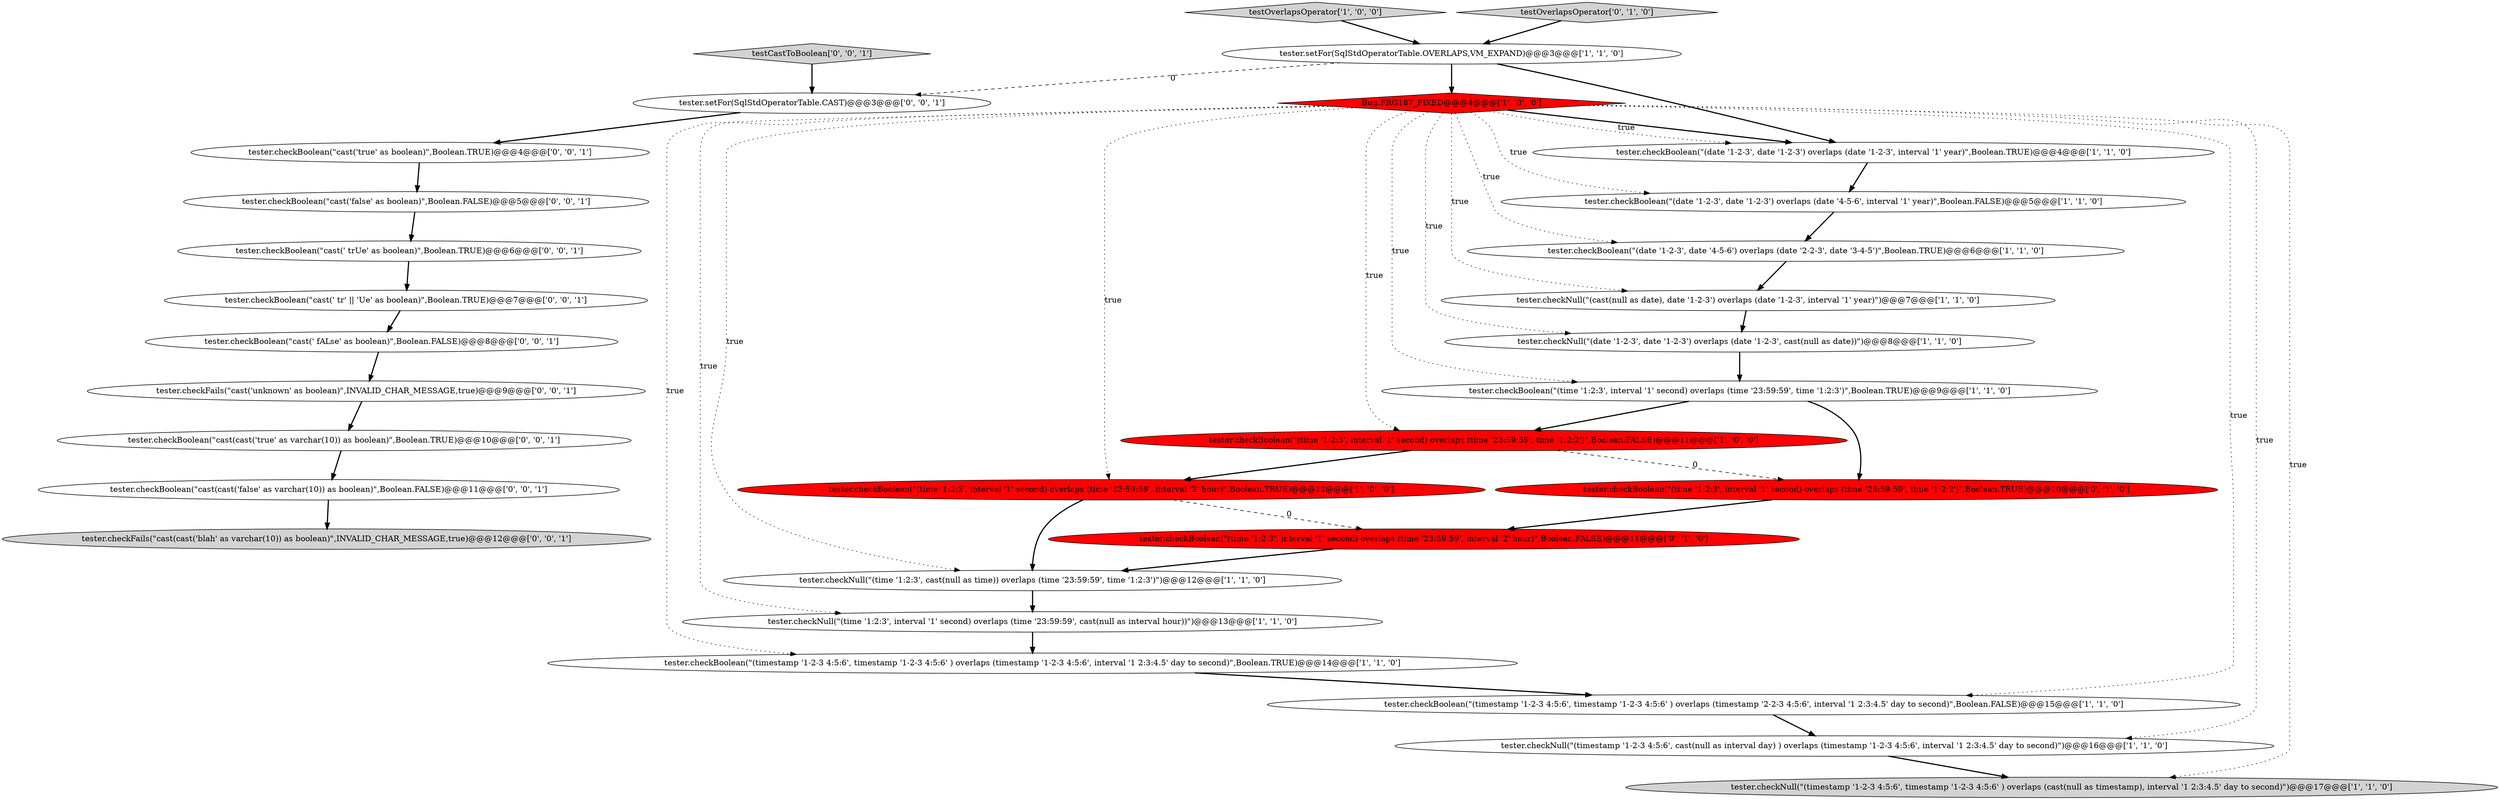 digraph {
11 [style = filled, label = "tester.checkBoolean(\"(timestamp '1-2-3 4:5:6', timestamp '1-2-3 4:5:6' ) overlaps (timestamp '2-2-3 4:5:6', interval '1 2:3:4.5' day to second)\",Boolean.FALSE)@@@15@@@['1', '1', '0']", fillcolor = white, shape = ellipse image = "AAA0AAABBB1BBB"];
9 [style = filled, label = "testOverlapsOperator['1', '0', '0']", fillcolor = lightgray, shape = diamond image = "AAA0AAABBB1BBB"];
20 [style = filled, label = "tester.setFor(SqlStdOperatorTable.CAST)@@@3@@@['0', '0', '1']", fillcolor = white, shape = ellipse image = "AAA0AAABBB3BBB"];
12 [style = filled, label = "tester.checkNull(\"(time '1:2:3', interval '1' second) overlaps (time '23:59:59', cast(null as interval hour))\")@@@13@@@['1', '1', '0']", fillcolor = white, shape = ellipse image = "AAA0AAABBB1BBB"];
19 [style = filled, label = "tester.checkBoolean(\"(time '1:2:3', interval '1' second) overlaps (time '23:59:59', interval '2' hour)\",Boolean.FALSE)@@@11@@@['0', '1', '0']", fillcolor = red, shape = ellipse image = "AAA1AAABBB2BBB"];
1 [style = filled, label = "tester.checkBoolean(\"(date '1-2-3', date '1-2-3') overlaps (date '1-2-3', interval '1' year)\",Boolean.TRUE)@@@4@@@['1', '1', '0']", fillcolor = white, shape = ellipse image = "AAA0AAABBB1BBB"];
7 [style = filled, label = "tester.checkBoolean(\"(time '1:2:3', interval '1' second) overlaps (time '23:59:59', interval '2' hour)\",Boolean.TRUE)@@@12@@@['1', '0', '0']", fillcolor = red, shape = ellipse image = "AAA1AAABBB1BBB"];
24 [style = filled, label = "tester.checkFails(\"cast('unknown' as boolean)\",INVALID_CHAR_MESSAGE,true)@@@9@@@['0', '0', '1']", fillcolor = white, shape = ellipse image = "AAA0AAABBB3BBB"];
18 [style = filled, label = "tester.checkBoolean(\"(time '1:2:3', interval '1' second) overlaps (time '23:59:59', time '1:2:2')\",Boolean.TRUE)@@@10@@@['0', '1', '0']", fillcolor = red, shape = ellipse image = "AAA1AAABBB2BBB"];
10 [style = filled, label = "tester.checkNull(\"(date '1-2-3', date '1-2-3') overlaps (date '1-2-3', cast(null as date))\")@@@8@@@['1', '1', '0']", fillcolor = white, shape = ellipse image = "AAA0AAABBB1BBB"];
26 [style = filled, label = "tester.checkBoolean(\"cast(' trUe' as boolean)\",Boolean.TRUE)@@@6@@@['0', '0', '1']", fillcolor = white, shape = ellipse image = "AAA0AAABBB3BBB"];
29 [style = filled, label = "tester.checkBoolean(\"cast('false' as boolean)\",Boolean.FALSE)@@@5@@@['0', '0', '1']", fillcolor = white, shape = ellipse image = "AAA0AAABBB3BBB"];
22 [style = filled, label = "tester.checkBoolean(\"cast(' fALse' as boolean)\",Boolean.FALSE)@@@8@@@['0', '0', '1']", fillcolor = white, shape = ellipse image = "AAA0AAABBB3BBB"];
23 [style = filled, label = "tester.checkBoolean(\"cast('true' as boolean)\",Boolean.TRUE)@@@4@@@['0', '0', '1']", fillcolor = white, shape = ellipse image = "AAA0AAABBB3BBB"];
3 [style = filled, label = "tester.checkBoolean(\"(date '1-2-3', date '4-5-6') overlaps (date '2-2-3', date '3-4-5')\",Boolean.TRUE)@@@6@@@['1', '1', '0']", fillcolor = white, shape = ellipse image = "AAA0AAABBB1BBB"];
13 [style = filled, label = "tester.checkNull(\"(timestamp '1-2-3 4:5:6', timestamp '1-2-3 4:5:6' ) overlaps (cast(null as timestamp), interval '1 2:3:4.5' day to second)\")@@@17@@@['1', '1', '0']", fillcolor = lightgray, shape = ellipse image = "AAA0AAABBB1BBB"];
2 [style = filled, label = "Bug.FRG187_FIXED@@@4@@@['1', '0', '0']", fillcolor = red, shape = diamond image = "AAA1AAABBB1BBB"];
21 [style = filled, label = "tester.checkBoolean(\"cast(' tr' || 'Ue' as boolean)\",Boolean.TRUE)@@@7@@@['0', '0', '1']", fillcolor = white, shape = ellipse image = "AAA0AAABBB3BBB"];
25 [style = filled, label = "tester.checkBoolean(\"cast(cast('false' as varchar(10)) as boolean)\",Boolean.FALSE)@@@11@@@['0', '0', '1']", fillcolor = white, shape = ellipse image = "AAA0AAABBB3BBB"];
17 [style = filled, label = "testOverlapsOperator['0', '1', '0']", fillcolor = lightgray, shape = diamond image = "AAA0AAABBB2BBB"];
6 [style = filled, label = "tester.checkBoolean(\"(timestamp '1-2-3 4:5:6', timestamp '1-2-3 4:5:6' ) overlaps (timestamp '1-2-3 4:5:6', interval '1 2:3:4.5' day to second)\",Boolean.TRUE)@@@14@@@['1', '1', '0']", fillcolor = white, shape = ellipse image = "AAA0AAABBB1BBB"];
14 [style = filled, label = "tester.checkBoolean(\"(time '1:2:3', interval '1' second) overlaps (time '23:59:59', time '1:2:2')\",Boolean.FALSE)@@@11@@@['1', '0', '0']", fillcolor = red, shape = ellipse image = "AAA1AAABBB1BBB"];
28 [style = filled, label = "tester.checkFails(\"cast(cast('blah' as varchar(10)) as boolean)\",INVALID_CHAR_MESSAGE,true)@@@12@@@['0', '0', '1']", fillcolor = lightgray, shape = ellipse image = "AAA0AAABBB3BBB"];
5 [style = filled, label = "tester.checkBoolean(\"(time '1:2:3', interval '1' second) overlaps (time '23:59:59', time '1:2:3')\",Boolean.TRUE)@@@9@@@['1', '1', '0']", fillcolor = white, shape = ellipse image = "AAA0AAABBB1BBB"];
4 [style = filled, label = "tester.checkNull(\"(cast(null as date), date '1-2-3') overlaps (date '1-2-3', interval '1' year)\")@@@7@@@['1', '1', '0']", fillcolor = white, shape = ellipse image = "AAA0AAABBB1BBB"];
0 [style = filled, label = "tester.checkNull(\"(timestamp '1-2-3 4:5:6', cast(null as interval day) ) overlaps (timestamp '1-2-3 4:5:6', interval '1 2:3:4.5' day to second)\")@@@16@@@['1', '1', '0']", fillcolor = white, shape = ellipse image = "AAA0AAABBB1BBB"];
30 [style = filled, label = "testCastToBoolean['0', '0', '1']", fillcolor = lightgray, shape = diamond image = "AAA0AAABBB3BBB"];
15 [style = filled, label = "tester.setFor(SqlStdOperatorTable.OVERLAPS,VM_EXPAND)@@@3@@@['1', '1', '0']", fillcolor = white, shape = ellipse image = "AAA0AAABBB1BBB"];
8 [style = filled, label = "tester.checkBoolean(\"(date '1-2-3', date '1-2-3') overlaps (date '4-5-6', interval '1' year)\",Boolean.FALSE)@@@5@@@['1', '1', '0']", fillcolor = white, shape = ellipse image = "AAA0AAABBB1BBB"];
16 [style = filled, label = "tester.checkNull(\"(time '1:2:3', cast(null as time)) overlaps (time '23:59:59', time '1:2:3')\")@@@12@@@['1', '1', '0']", fillcolor = white, shape = ellipse image = "AAA0AAABBB1BBB"];
27 [style = filled, label = "tester.checkBoolean(\"cast(cast('true' as varchar(10)) as boolean)\",Boolean.TRUE)@@@10@@@['0', '0', '1']", fillcolor = white, shape = ellipse image = "AAA0AAABBB3BBB"];
2->3 [style = dotted, label="true"];
4->10 [style = bold, label=""];
15->2 [style = bold, label=""];
25->28 [style = bold, label=""];
15->20 [style = dashed, label="0"];
2->0 [style = dotted, label="true"];
1->8 [style = bold, label=""];
0->13 [style = bold, label=""];
30->20 [style = bold, label=""];
2->1 [style = bold, label=""];
8->3 [style = bold, label=""];
18->19 [style = bold, label=""];
5->18 [style = bold, label=""];
5->14 [style = bold, label=""];
12->6 [style = bold, label=""];
3->4 [style = bold, label=""];
19->16 [style = bold, label=""];
14->7 [style = bold, label=""];
29->26 [style = bold, label=""];
26->21 [style = bold, label=""];
23->29 [style = bold, label=""];
2->11 [style = dotted, label="true"];
11->0 [style = bold, label=""];
10->5 [style = bold, label=""];
20->23 [style = bold, label=""];
7->19 [style = dashed, label="0"];
21->22 [style = bold, label=""];
2->1 [style = dotted, label="true"];
9->15 [style = bold, label=""];
2->6 [style = dotted, label="true"];
2->7 [style = dotted, label="true"];
6->11 [style = bold, label=""];
7->16 [style = bold, label=""];
2->4 [style = dotted, label="true"];
17->15 [style = bold, label=""];
2->12 [style = dotted, label="true"];
2->14 [style = dotted, label="true"];
22->24 [style = bold, label=""];
14->18 [style = dashed, label="0"];
2->5 [style = dotted, label="true"];
16->12 [style = bold, label=""];
24->27 [style = bold, label=""];
27->25 [style = bold, label=""];
2->13 [style = dotted, label="true"];
2->8 [style = dotted, label="true"];
2->16 [style = dotted, label="true"];
2->10 [style = dotted, label="true"];
15->1 [style = bold, label=""];
}
